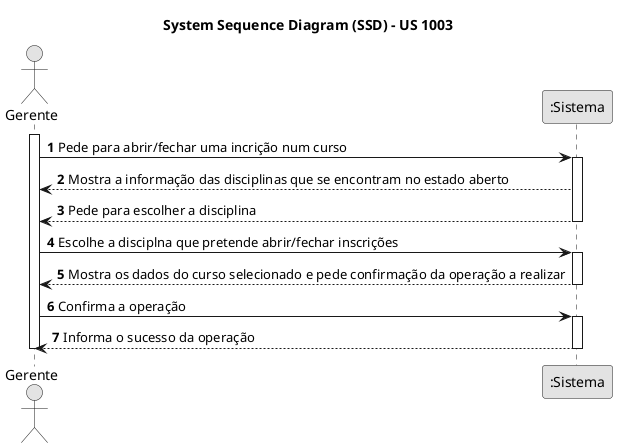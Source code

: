 @startuml
skinparam monochrome true
skinparam packageStyle rectangle
skinparam shadowing false

title System Sequence Diagram (SSD) - US 1003
autonumber

actor "Gerente" as Gerente
participant ":Sistema" as Sistema

activate Gerente
    Gerente -> Sistema : Pede para abrir/fechar uma incrição num curso
    activate Sistema
        Sistema --> Gerente : Mostra a informação das disciplinas que se encontram no estado aberto
        Sistema --> Gerente : Pede para escolher a disciplina
    deactivate Sistema

    Gerente -> Sistema : Escolhe a disciplna que pretende abrir/fechar inscrições
    activate Sistema
        Sistema --> Gerente : Mostra os dados do curso selecionado e pede confirmação da operação a realizar
    deactivate Sistema

    Gerente -> Sistema : Confirma a operação
    activate Sistema
        Sistema --> Gerente : Informa o sucesso da operação
    deactivate Sistema

deactivate Gerente

@enduml